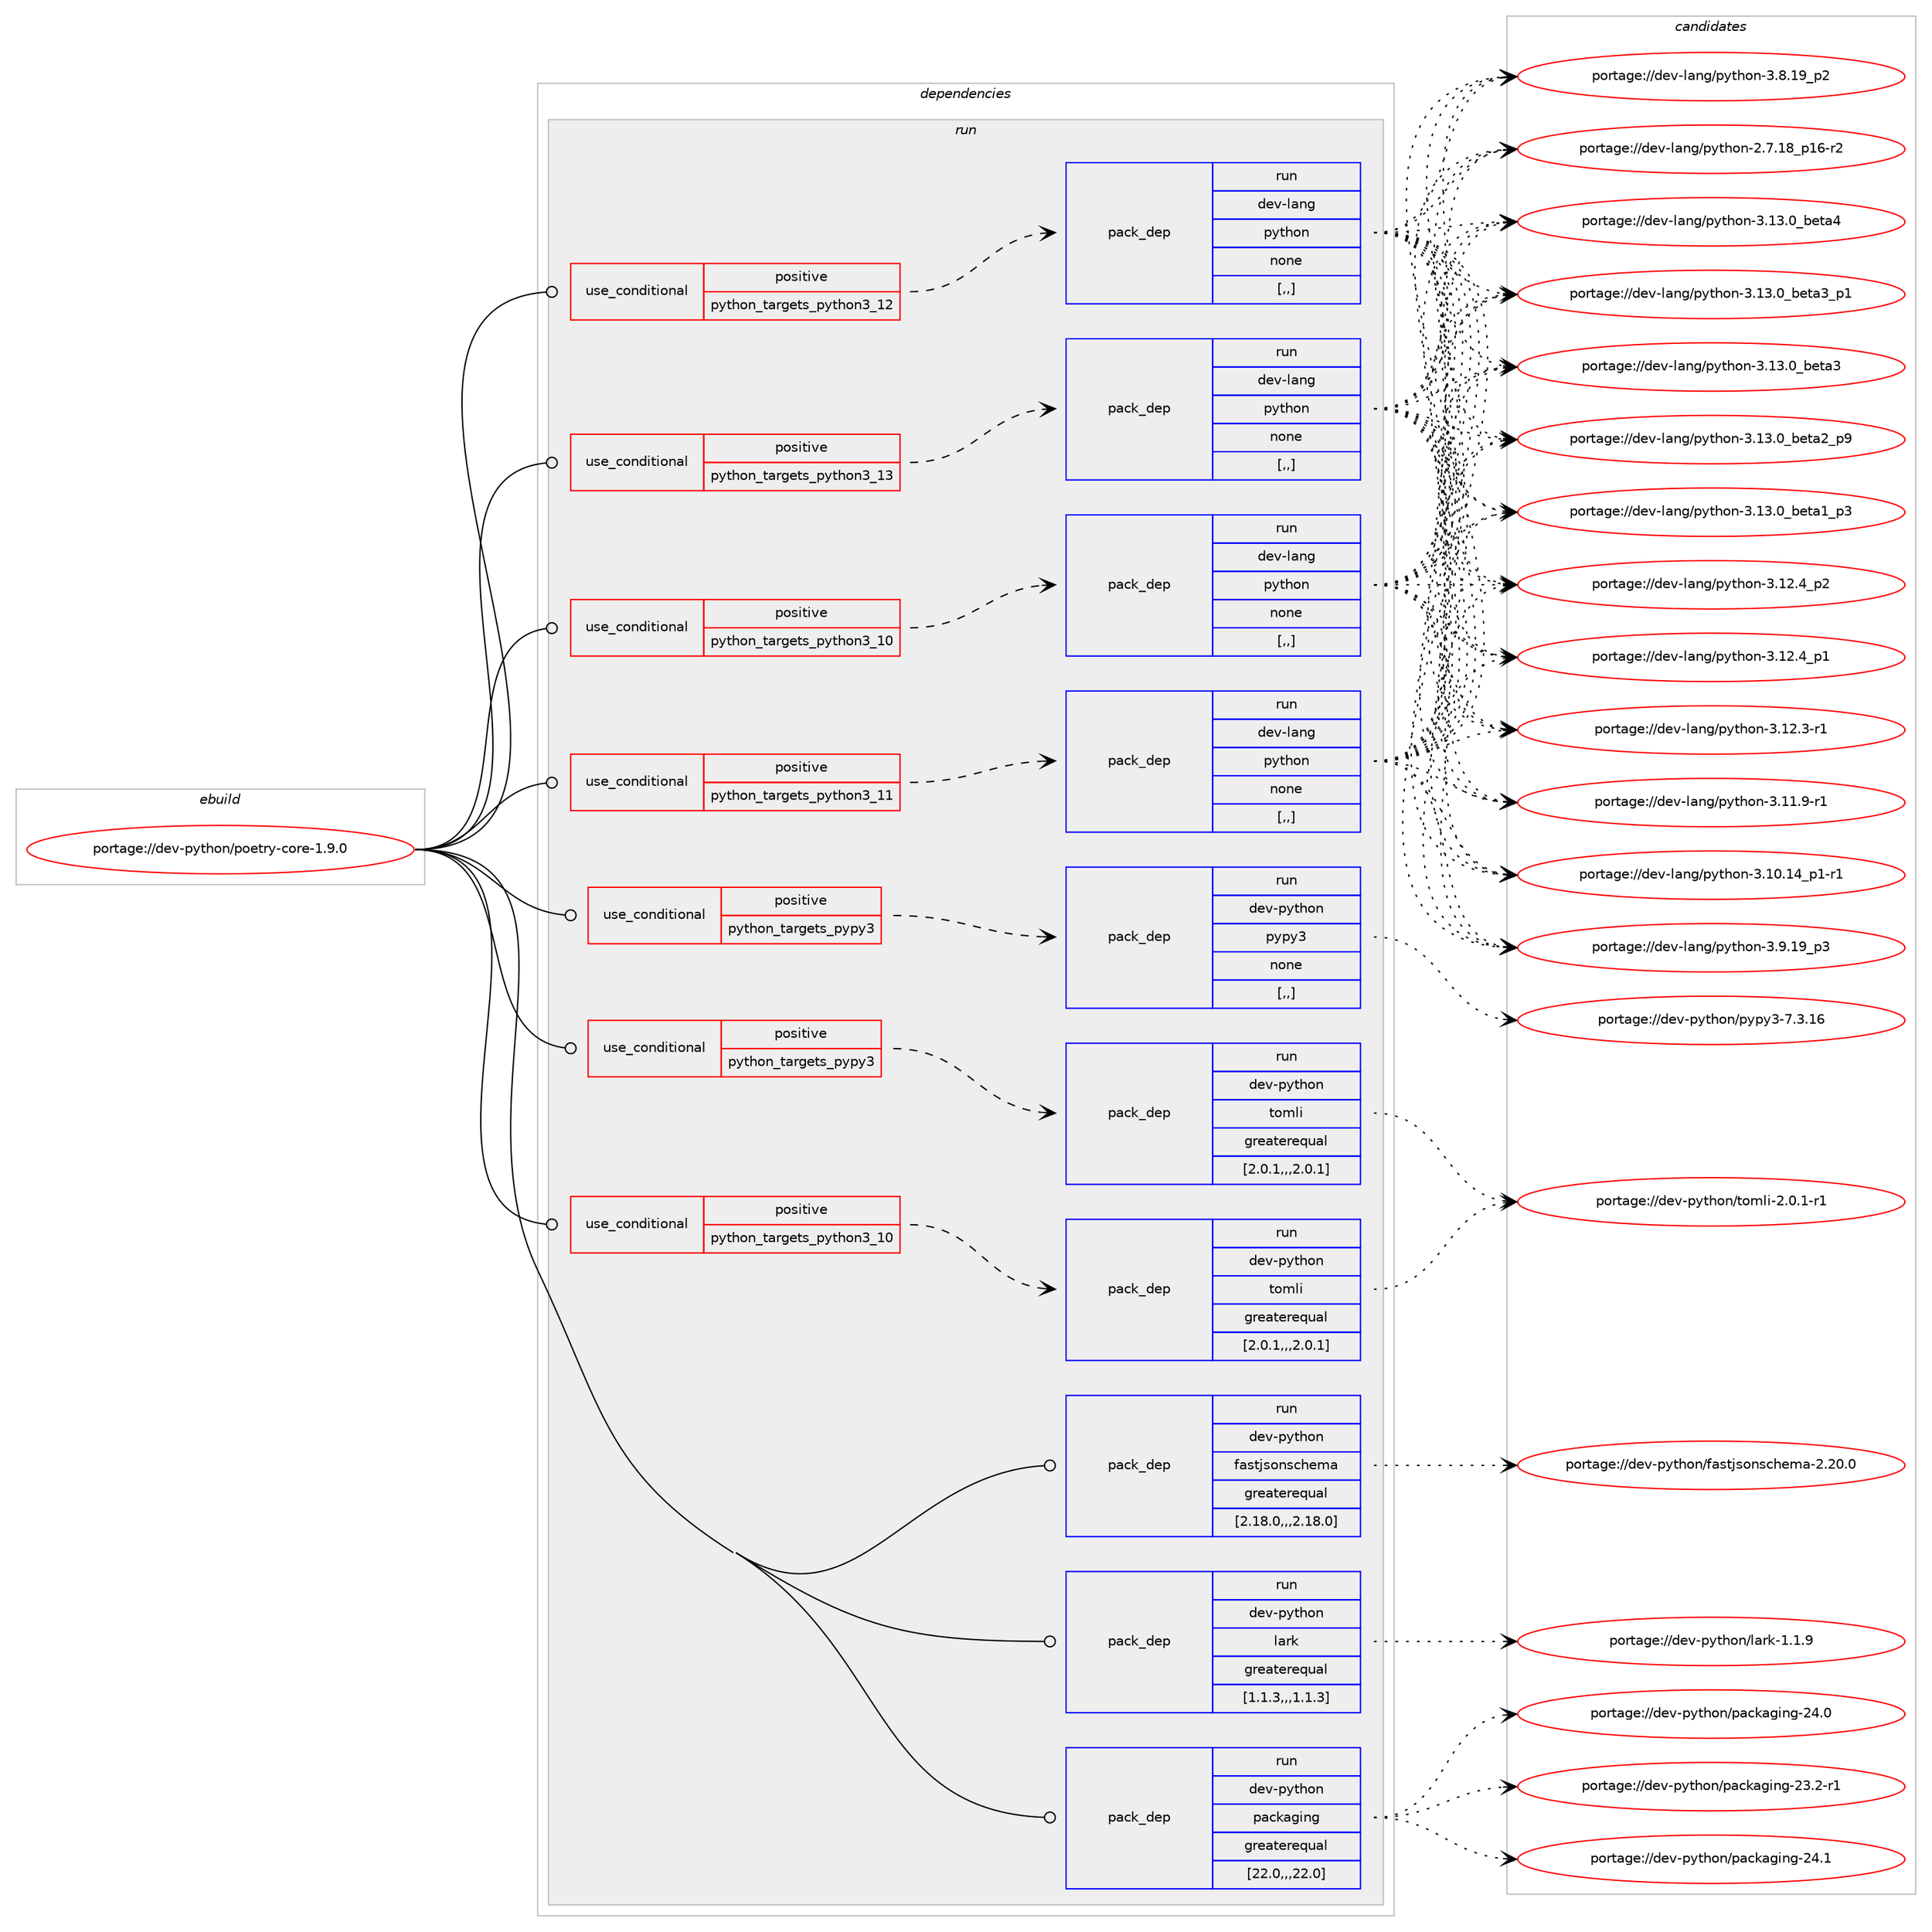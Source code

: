 digraph prolog {

# *************
# Graph options
# *************

newrank=true;
concentrate=true;
compound=true;
graph [rankdir=LR,fontname=Helvetica,fontsize=10,ranksep=1.5];#, ranksep=2.5, nodesep=0.2];
edge  [arrowhead=vee];
node  [fontname=Helvetica,fontsize=10];

# **********
# The ebuild
# **********

subgraph cluster_leftcol {
color=gray;
label=<<i>ebuild</i>>;
id [label="portage://dev-python/poetry-core-1.9.0", color=red, width=4, href="../dev-python/poetry-core-1.9.0.svg"];
}

# ****************
# The dependencies
# ****************

subgraph cluster_midcol {
color=gray;
label=<<i>dependencies</i>>;
subgraph cluster_compile {
fillcolor="#eeeeee";
style=filled;
label=<<i>compile</i>>;
}
subgraph cluster_compileandrun {
fillcolor="#eeeeee";
style=filled;
label=<<i>compile and run</i>>;
}
subgraph cluster_run {
fillcolor="#eeeeee";
style=filled;
label=<<i>run</i>>;
subgraph cond36272 {
dependency155209 [label=<<TABLE BORDER="0" CELLBORDER="1" CELLSPACING="0" CELLPADDING="4"><TR><TD ROWSPAN="3" CELLPADDING="10">use_conditional</TD></TR><TR><TD>positive</TD></TR><TR><TD>python_targets_pypy3</TD></TR></TABLE>>, shape=none, color=red];
subgraph pack117686 {
dependency155210 [label=<<TABLE BORDER="0" CELLBORDER="1" CELLSPACING="0" CELLPADDING="4" WIDTH="220"><TR><TD ROWSPAN="6" CELLPADDING="30">pack_dep</TD></TR><TR><TD WIDTH="110">run</TD></TR><TR><TD>dev-python</TD></TR><TR><TD>pypy3</TD></TR><TR><TD>none</TD></TR><TR><TD>[,,]</TD></TR></TABLE>>, shape=none, color=blue];
}
dependency155209:e -> dependency155210:w [weight=20,style="dashed",arrowhead="vee"];
}
id:e -> dependency155209:w [weight=20,style="solid",arrowhead="odot"];
subgraph cond36273 {
dependency155211 [label=<<TABLE BORDER="0" CELLBORDER="1" CELLSPACING="0" CELLPADDING="4"><TR><TD ROWSPAN="3" CELLPADDING="10">use_conditional</TD></TR><TR><TD>positive</TD></TR><TR><TD>python_targets_pypy3</TD></TR></TABLE>>, shape=none, color=red];
subgraph pack117687 {
dependency155212 [label=<<TABLE BORDER="0" CELLBORDER="1" CELLSPACING="0" CELLPADDING="4" WIDTH="220"><TR><TD ROWSPAN="6" CELLPADDING="30">pack_dep</TD></TR><TR><TD WIDTH="110">run</TD></TR><TR><TD>dev-python</TD></TR><TR><TD>tomli</TD></TR><TR><TD>greaterequal</TD></TR><TR><TD>[2.0.1,,,2.0.1]</TD></TR></TABLE>>, shape=none, color=blue];
}
dependency155211:e -> dependency155212:w [weight=20,style="dashed",arrowhead="vee"];
}
id:e -> dependency155211:w [weight=20,style="solid",arrowhead="odot"];
subgraph cond36274 {
dependency155213 [label=<<TABLE BORDER="0" CELLBORDER="1" CELLSPACING="0" CELLPADDING="4"><TR><TD ROWSPAN="3" CELLPADDING="10">use_conditional</TD></TR><TR><TD>positive</TD></TR><TR><TD>python_targets_python3_10</TD></TR></TABLE>>, shape=none, color=red];
subgraph pack117688 {
dependency155214 [label=<<TABLE BORDER="0" CELLBORDER="1" CELLSPACING="0" CELLPADDING="4" WIDTH="220"><TR><TD ROWSPAN="6" CELLPADDING="30">pack_dep</TD></TR><TR><TD WIDTH="110">run</TD></TR><TR><TD>dev-lang</TD></TR><TR><TD>python</TD></TR><TR><TD>none</TD></TR><TR><TD>[,,]</TD></TR></TABLE>>, shape=none, color=blue];
}
dependency155213:e -> dependency155214:w [weight=20,style="dashed",arrowhead="vee"];
}
id:e -> dependency155213:w [weight=20,style="solid",arrowhead="odot"];
subgraph cond36275 {
dependency155215 [label=<<TABLE BORDER="0" CELLBORDER="1" CELLSPACING="0" CELLPADDING="4"><TR><TD ROWSPAN="3" CELLPADDING="10">use_conditional</TD></TR><TR><TD>positive</TD></TR><TR><TD>python_targets_python3_10</TD></TR></TABLE>>, shape=none, color=red];
subgraph pack117689 {
dependency155216 [label=<<TABLE BORDER="0" CELLBORDER="1" CELLSPACING="0" CELLPADDING="4" WIDTH="220"><TR><TD ROWSPAN="6" CELLPADDING="30">pack_dep</TD></TR><TR><TD WIDTH="110">run</TD></TR><TR><TD>dev-python</TD></TR><TR><TD>tomli</TD></TR><TR><TD>greaterequal</TD></TR><TR><TD>[2.0.1,,,2.0.1]</TD></TR></TABLE>>, shape=none, color=blue];
}
dependency155215:e -> dependency155216:w [weight=20,style="dashed",arrowhead="vee"];
}
id:e -> dependency155215:w [weight=20,style="solid",arrowhead="odot"];
subgraph cond36276 {
dependency155217 [label=<<TABLE BORDER="0" CELLBORDER="1" CELLSPACING="0" CELLPADDING="4"><TR><TD ROWSPAN="3" CELLPADDING="10">use_conditional</TD></TR><TR><TD>positive</TD></TR><TR><TD>python_targets_python3_11</TD></TR></TABLE>>, shape=none, color=red];
subgraph pack117690 {
dependency155218 [label=<<TABLE BORDER="0" CELLBORDER="1" CELLSPACING="0" CELLPADDING="4" WIDTH="220"><TR><TD ROWSPAN="6" CELLPADDING="30">pack_dep</TD></TR><TR><TD WIDTH="110">run</TD></TR><TR><TD>dev-lang</TD></TR><TR><TD>python</TD></TR><TR><TD>none</TD></TR><TR><TD>[,,]</TD></TR></TABLE>>, shape=none, color=blue];
}
dependency155217:e -> dependency155218:w [weight=20,style="dashed",arrowhead="vee"];
}
id:e -> dependency155217:w [weight=20,style="solid",arrowhead="odot"];
subgraph cond36277 {
dependency155219 [label=<<TABLE BORDER="0" CELLBORDER="1" CELLSPACING="0" CELLPADDING="4"><TR><TD ROWSPAN="3" CELLPADDING="10">use_conditional</TD></TR><TR><TD>positive</TD></TR><TR><TD>python_targets_python3_12</TD></TR></TABLE>>, shape=none, color=red];
subgraph pack117691 {
dependency155220 [label=<<TABLE BORDER="0" CELLBORDER="1" CELLSPACING="0" CELLPADDING="4" WIDTH="220"><TR><TD ROWSPAN="6" CELLPADDING="30">pack_dep</TD></TR><TR><TD WIDTH="110">run</TD></TR><TR><TD>dev-lang</TD></TR><TR><TD>python</TD></TR><TR><TD>none</TD></TR><TR><TD>[,,]</TD></TR></TABLE>>, shape=none, color=blue];
}
dependency155219:e -> dependency155220:w [weight=20,style="dashed",arrowhead="vee"];
}
id:e -> dependency155219:w [weight=20,style="solid",arrowhead="odot"];
subgraph cond36278 {
dependency155221 [label=<<TABLE BORDER="0" CELLBORDER="1" CELLSPACING="0" CELLPADDING="4"><TR><TD ROWSPAN="3" CELLPADDING="10">use_conditional</TD></TR><TR><TD>positive</TD></TR><TR><TD>python_targets_python3_13</TD></TR></TABLE>>, shape=none, color=red];
subgraph pack117692 {
dependency155222 [label=<<TABLE BORDER="0" CELLBORDER="1" CELLSPACING="0" CELLPADDING="4" WIDTH="220"><TR><TD ROWSPAN="6" CELLPADDING="30">pack_dep</TD></TR><TR><TD WIDTH="110">run</TD></TR><TR><TD>dev-lang</TD></TR><TR><TD>python</TD></TR><TR><TD>none</TD></TR><TR><TD>[,,]</TD></TR></TABLE>>, shape=none, color=blue];
}
dependency155221:e -> dependency155222:w [weight=20,style="dashed",arrowhead="vee"];
}
id:e -> dependency155221:w [weight=20,style="solid",arrowhead="odot"];
subgraph pack117693 {
dependency155223 [label=<<TABLE BORDER="0" CELLBORDER="1" CELLSPACING="0" CELLPADDING="4" WIDTH="220"><TR><TD ROWSPAN="6" CELLPADDING="30">pack_dep</TD></TR><TR><TD WIDTH="110">run</TD></TR><TR><TD>dev-python</TD></TR><TR><TD>fastjsonschema</TD></TR><TR><TD>greaterequal</TD></TR><TR><TD>[2.18.0,,,2.18.0]</TD></TR></TABLE>>, shape=none, color=blue];
}
id:e -> dependency155223:w [weight=20,style="solid",arrowhead="odot"];
subgraph pack117694 {
dependency155224 [label=<<TABLE BORDER="0" CELLBORDER="1" CELLSPACING="0" CELLPADDING="4" WIDTH="220"><TR><TD ROWSPAN="6" CELLPADDING="30">pack_dep</TD></TR><TR><TD WIDTH="110">run</TD></TR><TR><TD>dev-python</TD></TR><TR><TD>lark</TD></TR><TR><TD>greaterequal</TD></TR><TR><TD>[1.1.3,,,1.1.3]</TD></TR></TABLE>>, shape=none, color=blue];
}
id:e -> dependency155224:w [weight=20,style="solid",arrowhead="odot"];
subgraph pack117695 {
dependency155225 [label=<<TABLE BORDER="0" CELLBORDER="1" CELLSPACING="0" CELLPADDING="4" WIDTH="220"><TR><TD ROWSPAN="6" CELLPADDING="30">pack_dep</TD></TR><TR><TD WIDTH="110">run</TD></TR><TR><TD>dev-python</TD></TR><TR><TD>packaging</TD></TR><TR><TD>greaterequal</TD></TR><TR><TD>[22.0,,,22.0]</TD></TR></TABLE>>, shape=none, color=blue];
}
id:e -> dependency155225:w [weight=20,style="solid",arrowhead="odot"];
}
}

# **************
# The candidates
# **************

subgraph cluster_choices {
rank=same;
color=gray;
label=<<i>candidates</i>>;

subgraph choice117686 {
color=black;
nodesep=1;
choice10010111845112121116104111110471121211121215145554651464954 [label="portage://dev-python/pypy3-7.3.16", color=red, width=4,href="../dev-python/pypy3-7.3.16.svg"];
dependency155210:e -> choice10010111845112121116104111110471121211121215145554651464954:w [style=dotted,weight="100"];
}
subgraph choice117687 {
color=black;
nodesep=1;
choice10010111845112121116104111110471161111091081054550464846494511449 [label="portage://dev-python/tomli-2.0.1-r1", color=red, width=4,href="../dev-python/tomli-2.0.1-r1.svg"];
dependency155212:e -> choice10010111845112121116104111110471161111091081054550464846494511449:w [style=dotted,weight="100"];
}
subgraph choice117688 {
color=black;
nodesep=1;
choice1001011184510897110103471121211161041111104551464951464895981011169752 [label="portage://dev-lang/python-3.13.0_beta4", color=red, width=4,href="../dev-lang/python-3.13.0_beta4.svg"];
choice10010111845108971101034711212111610411111045514649514648959810111697519511249 [label="portage://dev-lang/python-3.13.0_beta3_p1", color=red, width=4,href="../dev-lang/python-3.13.0_beta3_p1.svg"];
choice1001011184510897110103471121211161041111104551464951464895981011169751 [label="portage://dev-lang/python-3.13.0_beta3", color=red, width=4,href="../dev-lang/python-3.13.0_beta3.svg"];
choice10010111845108971101034711212111610411111045514649514648959810111697509511257 [label="portage://dev-lang/python-3.13.0_beta2_p9", color=red, width=4,href="../dev-lang/python-3.13.0_beta2_p9.svg"];
choice10010111845108971101034711212111610411111045514649514648959810111697499511251 [label="portage://dev-lang/python-3.13.0_beta1_p3", color=red, width=4,href="../dev-lang/python-3.13.0_beta1_p3.svg"];
choice100101118451089711010347112121116104111110455146495046529511250 [label="portage://dev-lang/python-3.12.4_p2", color=red, width=4,href="../dev-lang/python-3.12.4_p2.svg"];
choice100101118451089711010347112121116104111110455146495046529511249 [label="portage://dev-lang/python-3.12.4_p1", color=red, width=4,href="../dev-lang/python-3.12.4_p1.svg"];
choice100101118451089711010347112121116104111110455146495046514511449 [label="portage://dev-lang/python-3.12.3-r1", color=red, width=4,href="../dev-lang/python-3.12.3-r1.svg"];
choice100101118451089711010347112121116104111110455146494946574511449 [label="portage://dev-lang/python-3.11.9-r1", color=red, width=4,href="../dev-lang/python-3.11.9-r1.svg"];
choice100101118451089711010347112121116104111110455146494846495295112494511449 [label="portage://dev-lang/python-3.10.14_p1-r1", color=red, width=4,href="../dev-lang/python-3.10.14_p1-r1.svg"];
choice100101118451089711010347112121116104111110455146574649579511251 [label="portage://dev-lang/python-3.9.19_p3", color=red, width=4,href="../dev-lang/python-3.9.19_p3.svg"];
choice100101118451089711010347112121116104111110455146564649579511250 [label="portage://dev-lang/python-3.8.19_p2", color=red, width=4,href="../dev-lang/python-3.8.19_p2.svg"];
choice100101118451089711010347112121116104111110455046554649569511249544511450 [label="portage://dev-lang/python-2.7.18_p16-r2", color=red, width=4,href="../dev-lang/python-2.7.18_p16-r2.svg"];
dependency155214:e -> choice1001011184510897110103471121211161041111104551464951464895981011169752:w [style=dotted,weight="100"];
dependency155214:e -> choice10010111845108971101034711212111610411111045514649514648959810111697519511249:w [style=dotted,weight="100"];
dependency155214:e -> choice1001011184510897110103471121211161041111104551464951464895981011169751:w [style=dotted,weight="100"];
dependency155214:e -> choice10010111845108971101034711212111610411111045514649514648959810111697509511257:w [style=dotted,weight="100"];
dependency155214:e -> choice10010111845108971101034711212111610411111045514649514648959810111697499511251:w [style=dotted,weight="100"];
dependency155214:e -> choice100101118451089711010347112121116104111110455146495046529511250:w [style=dotted,weight="100"];
dependency155214:e -> choice100101118451089711010347112121116104111110455146495046529511249:w [style=dotted,weight="100"];
dependency155214:e -> choice100101118451089711010347112121116104111110455146495046514511449:w [style=dotted,weight="100"];
dependency155214:e -> choice100101118451089711010347112121116104111110455146494946574511449:w [style=dotted,weight="100"];
dependency155214:e -> choice100101118451089711010347112121116104111110455146494846495295112494511449:w [style=dotted,weight="100"];
dependency155214:e -> choice100101118451089711010347112121116104111110455146574649579511251:w [style=dotted,weight="100"];
dependency155214:e -> choice100101118451089711010347112121116104111110455146564649579511250:w [style=dotted,weight="100"];
dependency155214:e -> choice100101118451089711010347112121116104111110455046554649569511249544511450:w [style=dotted,weight="100"];
}
subgraph choice117689 {
color=black;
nodesep=1;
choice10010111845112121116104111110471161111091081054550464846494511449 [label="portage://dev-python/tomli-2.0.1-r1", color=red, width=4,href="../dev-python/tomli-2.0.1-r1.svg"];
dependency155216:e -> choice10010111845112121116104111110471161111091081054550464846494511449:w [style=dotted,weight="100"];
}
subgraph choice117690 {
color=black;
nodesep=1;
choice1001011184510897110103471121211161041111104551464951464895981011169752 [label="portage://dev-lang/python-3.13.0_beta4", color=red, width=4,href="../dev-lang/python-3.13.0_beta4.svg"];
choice10010111845108971101034711212111610411111045514649514648959810111697519511249 [label="portage://dev-lang/python-3.13.0_beta3_p1", color=red, width=4,href="../dev-lang/python-3.13.0_beta3_p1.svg"];
choice1001011184510897110103471121211161041111104551464951464895981011169751 [label="portage://dev-lang/python-3.13.0_beta3", color=red, width=4,href="../dev-lang/python-3.13.0_beta3.svg"];
choice10010111845108971101034711212111610411111045514649514648959810111697509511257 [label="portage://dev-lang/python-3.13.0_beta2_p9", color=red, width=4,href="../dev-lang/python-3.13.0_beta2_p9.svg"];
choice10010111845108971101034711212111610411111045514649514648959810111697499511251 [label="portage://dev-lang/python-3.13.0_beta1_p3", color=red, width=4,href="../dev-lang/python-3.13.0_beta1_p3.svg"];
choice100101118451089711010347112121116104111110455146495046529511250 [label="portage://dev-lang/python-3.12.4_p2", color=red, width=4,href="../dev-lang/python-3.12.4_p2.svg"];
choice100101118451089711010347112121116104111110455146495046529511249 [label="portage://dev-lang/python-3.12.4_p1", color=red, width=4,href="../dev-lang/python-3.12.4_p1.svg"];
choice100101118451089711010347112121116104111110455146495046514511449 [label="portage://dev-lang/python-3.12.3-r1", color=red, width=4,href="../dev-lang/python-3.12.3-r1.svg"];
choice100101118451089711010347112121116104111110455146494946574511449 [label="portage://dev-lang/python-3.11.9-r1", color=red, width=4,href="../dev-lang/python-3.11.9-r1.svg"];
choice100101118451089711010347112121116104111110455146494846495295112494511449 [label="portage://dev-lang/python-3.10.14_p1-r1", color=red, width=4,href="../dev-lang/python-3.10.14_p1-r1.svg"];
choice100101118451089711010347112121116104111110455146574649579511251 [label="portage://dev-lang/python-3.9.19_p3", color=red, width=4,href="../dev-lang/python-3.9.19_p3.svg"];
choice100101118451089711010347112121116104111110455146564649579511250 [label="portage://dev-lang/python-3.8.19_p2", color=red, width=4,href="../dev-lang/python-3.8.19_p2.svg"];
choice100101118451089711010347112121116104111110455046554649569511249544511450 [label="portage://dev-lang/python-2.7.18_p16-r2", color=red, width=4,href="../dev-lang/python-2.7.18_p16-r2.svg"];
dependency155218:e -> choice1001011184510897110103471121211161041111104551464951464895981011169752:w [style=dotted,weight="100"];
dependency155218:e -> choice10010111845108971101034711212111610411111045514649514648959810111697519511249:w [style=dotted,weight="100"];
dependency155218:e -> choice1001011184510897110103471121211161041111104551464951464895981011169751:w [style=dotted,weight="100"];
dependency155218:e -> choice10010111845108971101034711212111610411111045514649514648959810111697509511257:w [style=dotted,weight="100"];
dependency155218:e -> choice10010111845108971101034711212111610411111045514649514648959810111697499511251:w [style=dotted,weight="100"];
dependency155218:e -> choice100101118451089711010347112121116104111110455146495046529511250:w [style=dotted,weight="100"];
dependency155218:e -> choice100101118451089711010347112121116104111110455146495046529511249:w [style=dotted,weight="100"];
dependency155218:e -> choice100101118451089711010347112121116104111110455146495046514511449:w [style=dotted,weight="100"];
dependency155218:e -> choice100101118451089711010347112121116104111110455146494946574511449:w [style=dotted,weight="100"];
dependency155218:e -> choice100101118451089711010347112121116104111110455146494846495295112494511449:w [style=dotted,weight="100"];
dependency155218:e -> choice100101118451089711010347112121116104111110455146574649579511251:w [style=dotted,weight="100"];
dependency155218:e -> choice100101118451089711010347112121116104111110455146564649579511250:w [style=dotted,weight="100"];
dependency155218:e -> choice100101118451089711010347112121116104111110455046554649569511249544511450:w [style=dotted,weight="100"];
}
subgraph choice117691 {
color=black;
nodesep=1;
choice1001011184510897110103471121211161041111104551464951464895981011169752 [label="portage://dev-lang/python-3.13.0_beta4", color=red, width=4,href="../dev-lang/python-3.13.0_beta4.svg"];
choice10010111845108971101034711212111610411111045514649514648959810111697519511249 [label="portage://dev-lang/python-3.13.0_beta3_p1", color=red, width=4,href="../dev-lang/python-3.13.0_beta3_p1.svg"];
choice1001011184510897110103471121211161041111104551464951464895981011169751 [label="portage://dev-lang/python-3.13.0_beta3", color=red, width=4,href="../dev-lang/python-3.13.0_beta3.svg"];
choice10010111845108971101034711212111610411111045514649514648959810111697509511257 [label="portage://dev-lang/python-3.13.0_beta2_p9", color=red, width=4,href="../dev-lang/python-3.13.0_beta2_p9.svg"];
choice10010111845108971101034711212111610411111045514649514648959810111697499511251 [label="portage://dev-lang/python-3.13.0_beta1_p3", color=red, width=4,href="../dev-lang/python-3.13.0_beta1_p3.svg"];
choice100101118451089711010347112121116104111110455146495046529511250 [label="portage://dev-lang/python-3.12.4_p2", color=red, width=4,href="../dev-lang/python-3.12.4_p2.svg"];
choice100101118451089711010347112121116104111110455146495046529511249 [label="portage://dev-lang/python-3.12.4_p1", color=red, width=4,href="../dev-lang/python-3.12.4_p1.svg"];
choice100101118451089711010347112121116104111110455146495046514511449 [label="portage://dev-lang/python-3.12.3-r1", color=red, width=4,href="../dev-lang/python-3.12.3-r1.svg"];
choice100101118451089711010347112121116104111110455146494946574511449 [label="portage://dev-lang/python-3.11.9-r1", color=red, width=4,href="../dev-lang/python-3.11.9-r1.svg"];
choice100101118451089711010347112121116104111110455146494846495295112494511449 [label="portage://dev-lang/python-3.10.14_p1-r1", color=red, width=4,href="../dev-lang/python-3.10.14_p1-r1.svg"];
choice100101118451089711010347112121116104111110455146574649579511251 [label="portage://dev-lang/python-3.9.19_p3", color=red, width=4,href="../dev-lang/python-3.9.19_p3.svg"];
choice100101118451089711010347112121116104111110455146564649579511250 [label="portage://dev-lang/python-3.8.19_p2", color=red, width=4,href="../dev-lang/python-3.8.19_p2.svg"];
choice100101118451089711010347112121116104111110455046554649569511249544511450 [label="portage://dev-lang/python-2.7.18_p16-r2", color=red, width=4,href="../dev-lang/python-2.7.18_p16-r2.svg"];
dependency155220:e -> choice1001011184510897110103471121211161041111104551464951464895981011169752:w [style=dotted,weight="100"];
dependency155220:e -> choice10010111845108971101034711212111610411111045514649514648959810111697519511249:w [style=dotted,weight="100"];
dependency155220:e -> choice1001011184510897110103471121211161041111104551464951464895981011169751:w [style=dotted,weight="100"];
dependency155220:e -> choice10010111845108971101034711212111610411111045514649514648959810111697509511257:w [style=dotted,weight="100"];
dependency155220:e -> choice10010111845108971101034711212111610411111045514649514648959810111697499511251:w [style=dotted,weight="100"];
dependency155220:e -> choice100101118451089711010347112121116104111110455146495046529511250:w [style=dotted,weight="100"];
dependency155220:e -> choice100101118451089711010347112121116104111110455146495046529511249:w [style=dotted,weight="100"];
dependency155220:e -> choice100101118451089711010347112121116104111110455146495046514511449:w [style=dotted,weight="100"];
dependency155220:e -> choice100101118451089711010347112121116104111110455146494946574511449:w [style=dotted,weight="100"];
dependency155220:e -> choice100101118451089711010347112121116104111110455146494846495295112494511449:w [style=dotted,weight="100"];
dependency155220:e -> choice100101118451089711010347112121116104111110455146574649579511251:w [style=dotted,weight="100"];
dependency155220:e -> choice100101118451089711010347112121116104111110455146564649579511250:w [style=dotted,weight="100"];
dependency155220:e -> choice100101118451089711010347112121116104111110455046554649569511249544511450:w [style=dotted,weight="100"];
}
subgraph choice117692 {
color=black;
nodesep=1;
choice1001011184510897110103471121211161041111104551464951464895981011169752 [label="portage://dev-lang/python-3.13.0_beta4", color=red, width=4,href="../dev-lang/python-3.13.0_beta4.svg"];
choice10010111845108971101034711212111610411111045514649514648959810111697519511249 [label="portage://dev-lang/python-3.13.0_beta3_p1", color=red, width=4,href="../dev-lang/python-3.13.0_beta3_p1.svg"];
choice1001011184510897110103471121211161041111104551464951464895981011169751 [label="portage://dev-lang/python-3.13.0_beta3", color=red, width=4,href="../dev-lang/python-3.13.0_beta3.svg"];
choice10010111845108971101034711212111610411111045514649514648959810111697509511257 [label="portage://dev-lang/python-3.13.0_beta2_p9", color=red, width=4,href="../dev-lang/python-3.13.0_beta2_p9.svg"];
choice10010111845108971101034711212111610411111045514649514648959810111697499511251 [label="portage://dev-lang/python-3.13.0_beta1_p3", color=red, width=4,href="../dev-lang/python-3.13.0_beta1_p3.svg"];
choice100101118451089711010347112121116104111110455146495046529511250 [label="portage://dev-lang/python-3.12.4_p2", color=red, width=4,href="../dev-lang/python-3.12.4_p2.svg"];
choice100101118451089711010347112121116104111110455146495046529511249 [label="portage://dev-lang/python-3.12.4_p1", color=red, width=4,href="../dev-lang/python-3.12.4_p1.svg"];
choice100101118451089711010347112121116104111110455146495046514511449 [label="portage://dev-lang/python-3.12.3-r1", color=red, width=4,href="../dev-lang/python-3.12.3-r1.svg"];
choice100101118451089711010347112121116104111110455146494946574511449 [label="portage://dev-lang/python-3.11.9-r1", color=red, width=4,href="../dev-lang/python-3.11.9-r1.svg"];
choice100101118451089711010347112121116104111110455146494846495295112494511449 [label="portage://dev-lang/python-3.10.14_p1-r1", color=red, width=4,href="../dev-lang/python-3.10.14_p1-r1.svg"];
choice100101118451089711010347112121116104111110455146574649579511251 [label="portage://dev-lang/python-3.9.19_p3", color=red, width=4,href="../dev-lang/python-3.9.19_p3.svg"];
choice100101118451089711010347112121116104111110455146564649579511250 [label="portage://dev-lang/python-3.8.19_p2", color=red, width=4,href="../dev-lang/python-3.8.19_p2.svg"];
choice100101118451089711010347112121116104111110455046554649569511249544511450 [label="portage://dev-lang/python-2.7.18_p16-r2", color=red, width=4,href="../dev-lang/python-2.7.18_p16-r2.svg"];
dependency155222:e -> choice1001011184510897110103471121211161041111104551464951464895981011169752:w [style=dotted,weight="100"];
dependency155222:e -> choice10010111845108971101034711212111610411111045514649514648959810111697519511249:w [style=dotted,weight="100"];
dependency155222:e -> choice1001011184510897110103471121211161041111104551464951464895981011169751:w [style=dotted,weight="100"];
dependency155222:e -> choice10010111845108971101034711212111610411111045514649514648959810111697509511257:w [style=dotted,weight="100"];
dependency155222:e -> choice10010111845108971101034711212111610411111045514649514648959810111697499511251:w [style=dotted,weight="100"];
dependency155222:e -> choice100101118451089711010347112121116104111110455146495046529511250:w [style=dotted,weight="100"];
dependency155222:e -> choice100101118451089711010347112121116104111110455146495046529511249:w [style=dotted,weight="100"];
dependency155222:e -> choice100101118451089711010347112121116104111110455146495046514511449:w [style=dotted,weight="100"];
dependency155222:e -> choice100101118451089711010347112121116104111110455146494946574511449:w [style=dotted,weight="100"];
dependency155222:e -> choice100101118451089711010347112121116104111110455146494846495295112494511449:w [style=dotted,weight="100"];
dependency155222:e -> choice100101118451089711010347112121116104111110455146574649579511251:w [style=dotted,weight="100"];
dependency155222:e -> choice100101118451089711010347112121116104111110455146564649579511250:w [style=dotted,weight="100"];
dependency155222:e -> choice100101118451089711010347112121116104111110455046554649569511249544511450:w [style=dotted,weight="100"];
}
subgraph choice117693 {
color=black;
nodesep=1;
choice100101118451121211161041111104710297115116106115111110115991041011099745504650484648 [label="portage://dev-python/fastjsonschema-2.20.0", color=red, width=4,href="../dev-python/fastjsonschema-2.20.0.svg"];
dependency155223:e -> choice100101118451121211161041111104710297115116106115111110115991041011099745504650484648:w [style=dotted,weight="100"];
}
subgraph choice117694 {
color=black;
nodesep=1;
choice100101118451121211161041111104710897114107454946494657 [label="portage://dev-python/lark-1.1.9", color=red, width=4,href="../dev-python/lark-1.1.9.svg"];
dependency155224:e -> choice100101118451121211161041111104710897114107454946494657:w [style=dotted,weight="100"];
}
subgraph choice117695 {
color=black;
nodesep=1;
choice10010111845112121116104111110471129799107971031051101034550524649 [label="portage://dev-python/packaging-24.1", color=red, width=4,href="../dev-python/packaging-24.1.svg"];
choice10010111845112121116104111110471129799107971031051101034550524648 [label="portage://dev-python/packaging-24.0", color=red, width=4,href="../dev-python/packaging-24.0.svg"];
choice100101118451121211161041111104711297991079710310511010345505146504511449 [label="portage://dev-python/packaging-23.2-r1", color=red, width=4,href="../dev-python/packaging-23.2-r1.svg"];
dependency155225:e -> choice10010111845112121116104111110471129799107971031051101034550524649:w [style=dotted,weight="100"];
dependency155225:e -> choice10010111845112121116104111110471129799107971031051101034550524648:w [style=dotted,weight="100"];
dependency155225:e -> choice100101118451121211161041111104711297991079710310511010345505146504511449:w [style=dotted,weight="100"];
}
}

}
